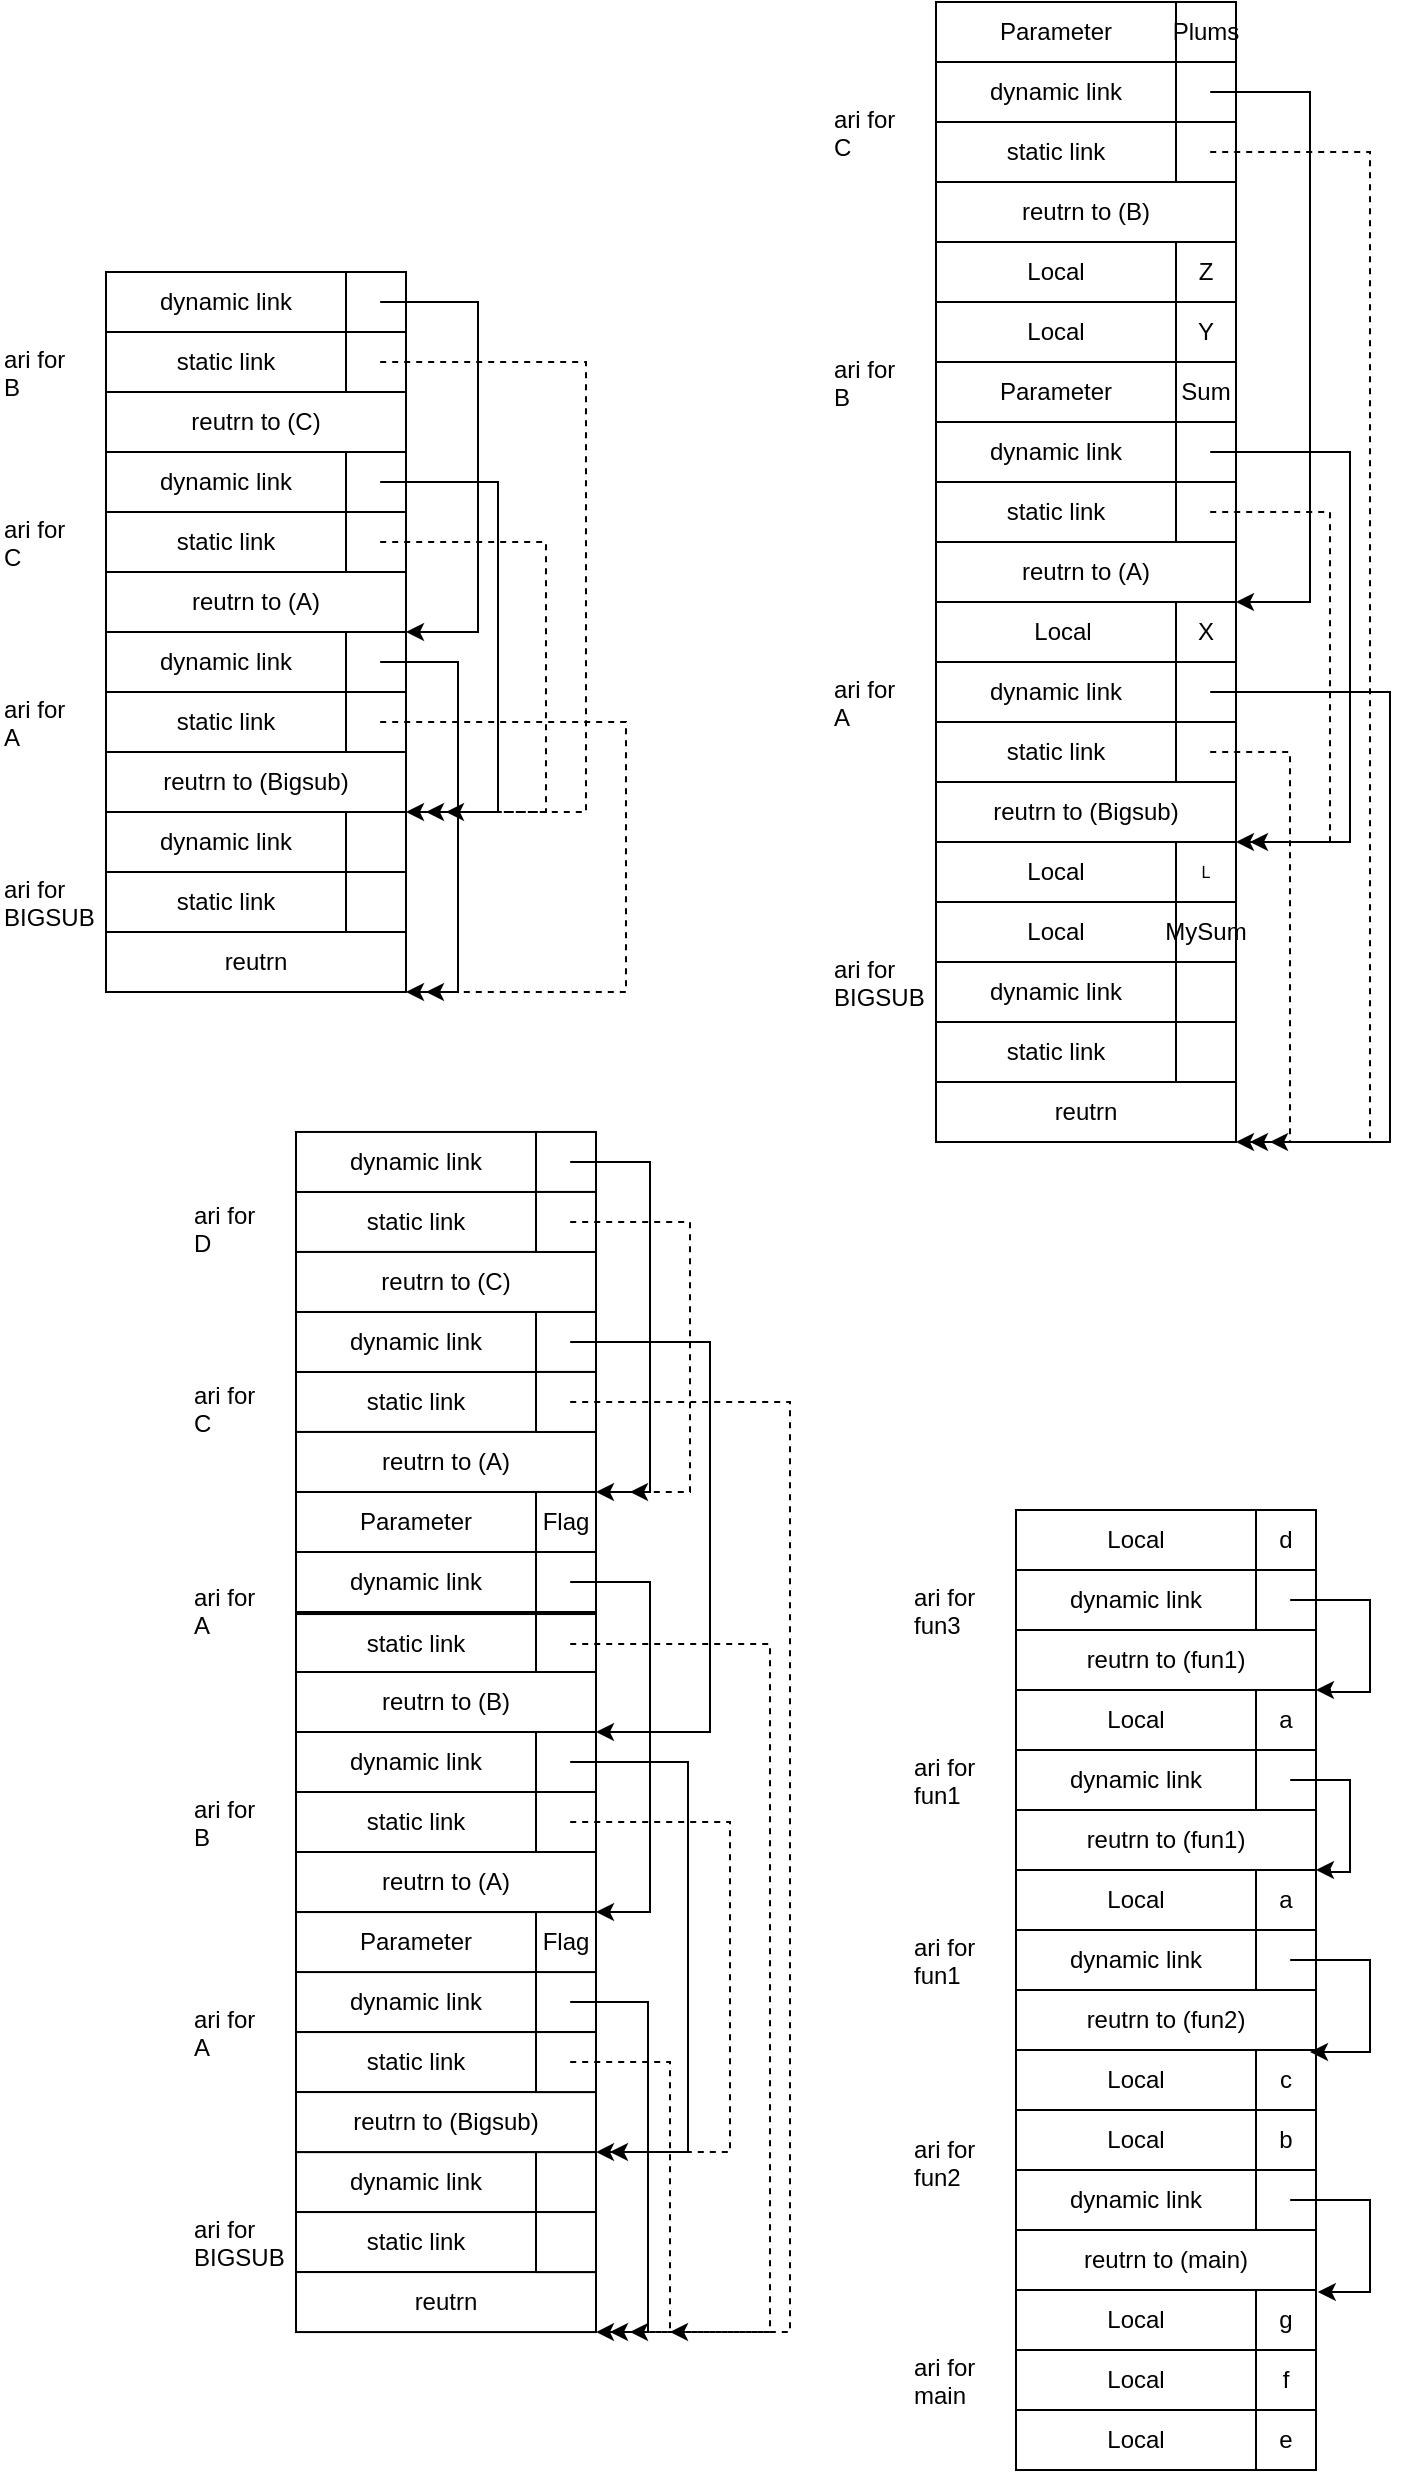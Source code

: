<mxfile version="17.5.0" type="github">
  <diagram id="eKfHsIOuFBO9F4PtvDiy" name="Page-1">
    <mxGraphModel dx="1141" dy="1847" grid="1" gridSize="10" guides="1" tooltips="1" connect="1" arrows="1" fold="1" page="1" pageScale="1" pageWidth="827" pageHeight="1169" math="0" shadow="0">
      <root>
        <mxCell id="0" />
        <mxCell id="1" parent="0" />
        <mxCell id="nQRCEj2XKWMkgmMzYywE-7" value="" style="rounded=0;whiteSpace=wrap;html=1;points=[[0,0,0,0,0],[0,0.23,0,0,0],[0,0.5,0,0,0],[0,0.77,0,0,0],[0,1,0,0,0],[0.27,0,0,0,0],[0.27,1,0,0,0],[0.5,0,0,0,0],[0.5,1,0,0,0],[0.57,0.5,0,0,0],[0.77,0,0,0,0],[0.77,1,0,0,0],[1,0,0,0,0],[1,0.27,0,0,0],[1,0.77,0,0,0],[1,1,0,0,0]];" parent="1" vertex="1">
          <mxGeometry x="613" y="265" width="30" height="30" as="geometry" />
        </mxCell>
        <mxCell id="bylUsNGu8Ya3y7Lyso6u-61" value="dynamic link" style="rounded=0;whiteSpace=wrap;html=1;" parent="1" vertex="1">
          <mxGeometry x="78" y="340" width="120" height="30" as="geometry" />
        </mxCell>
        <mxCell id="bylUsNGu8Ya3y7Lyso6u-62" value="static link" style="rounded=0;whiteSpace=wrap;html=1;" parent="1" vertex="1">
          <mxGeometry x="78" y="370" width="120" height="30" as="geometry" />
        </mxCell>
        <mxCell id="bylUsNGu8Ya3y7Lyso6u-63" value="reutrn" style="rounded=0;whiteSpace=wrap;html=1;" parent="1" vertex="1">
          <mxGeometry x="78" y="400" width="150" height="30" as="geometry" />
        </mxCell>
        <mxCell id="bylUsNGu8Ya3y7Lyso6u-50" value="" style="rounded=0;whiteSpace=wrap;html=1;points=[[0,0,0,0,0],[0,0.23,0,0,0],[0,0.5,0,0,0],[0,0.77,0,0,0],[0,1,0,0,0],[0.27,0,0,0,0],[0.27,1,0,0,0],[0.5,0,0,0,0],[0.5,1,0,0,0],[0.57,0.5,0,0,0],[0.77,0,0,0,0],[0.77,1,0,0,0],[1,0,0,0,0],[1,0.27,0,0,0],[1,0.77,0,0,0],[1,1,0,0,0]];" parent="1" vertex="1">
          <mxGeometry x="198" y="70" width="30" height="30" as="geometry" />
        </mxCell>
        <mxCell id="bylUsNGu8Ya3y7Lyso6u-29" value="" style="rounded=0;whiteSpace=wrap;html=1;points=[[0,0,0,0,0],[0,0.23,0,0,0],[0,0.5,0,0,0],[0,0.77,0,0,0],[0,1,0,0,0],[0.27,0,0,0,0],[0.27,1,0,0,0],[0.5,0,0,0,0],[0.5,1,0,0,0],[0.57,0.5,0,0,0],[0.77,0,0,0,0],[0.77,1,0,0,0],[1,0,0,0,0],[1,0.27,0,0,0],[1,0.77,0,0,0],[1,1,0,0,0]];" parent="1" vertex="1">
          <mxGeometry x="198" y="160" width="30" height="30" as="geometry" />
        </mxCell>
        <mxCell id="bylUsNGu8Ya3y7Lyso6u-20" value="" style="rounded=0;whiteSpace=wrap;html=1;points=[[0,0,0,0,0],[0,0.23,0,0,0],[0,0.5,0,0,0],[0,0.77,0,0,0],[0,1,0,0,0],[0.27,0,0,0,0],[0.27,1,0,0,0],[0.5,0,0,0,0],[0.5,1,0,0,0],[0.57,0.5,0,0,0],[0.77,0,0,0,0],[0.77,1,0,0,0],[1,0,0,0,0],[1,0.27,0,0,0],[1,0.77,0,0,0],[1,1,0,0,0]];" parent="1" vertex="1">
          <mxGeometry x="198" y="250" width="30" height="30" as="geometry" />
        </mxCell>
        <mxCell id="bylUsNGu8Ya3y7Lyso6u-23" value="" style="rounded=0;whiteSpace=wrap;html=1;points=[[0,0,0,0,0],[0,0.23,0,0,0],[0,0.5,0,0,0],[0,0.77,0,0,0],[0,1,0,0,0],[0.27,0,0,0,0],[0.27,1,0,0,0],[0.5,0,0,0,0],[0.5,1,0,0,0],[0.57,0.5,0,0,0],[0.77,0,0,0,0],[0.77,1,0,0,0],[1,0,0,0,0],[1,0.27,0,0,0],[1,0.77,0,0,0],[1,1,0,0,0]];fontStyle=1" parent="1" vertex="1">
          <mxGeometry x="198" y="340" width="30" height="30" as="geometry" />
        </mxCell>
        <mxCell id="bylUsNGu8Ya3y7Lyso6u-10" value="static link" style="rounded=0;whiteSpace=wrap;html=1;" parent="1" vertex="1">
          <mxGeometry x="78" y="280" width="120" height="30" as="geometry" />
        </mxCell>
        <mxCell id="bylUsNGu8Ya3y7Lyso6u-11" value="dynamic link" style="rounded=0;whiteSpace=wrap;html=1;" parent="1" vertex="1">
          <mxGeometry x="78" y="250" width="120" height="30" as="geometry" />
        </mxCell>
        <mxCell id="bylUsNGu8Ya3y7Lyso6u-12" value="reutrn to (Bigsub)" style="rounded=0;whiteSpace=wrap;html=1;" parent="1" vertex="1">
          <mxGeometry x="78" y="310" width="150" height="30" as="geometry" />
        </mxCell>
        <mxCell id="bylUsNGu8Ya3y7Lyso6u-19" value="" style="rounded=0;whiteSpace=wrap;html=1;points=[[0,0,0,0,0],[0,0.23,0,0,0],[0,0.5,0,0,0],[0,0.77,0,0,0],[0,1,0,0,0],[0.27,0,0,0,0],[0.27,1,0,0,0],[0.5,0,0,0,0],[0.5,1,0,0,0],[0.57,0.5,0,0,0],[0.77,0,0,0,0],[0.77,1,0,0,0],[1,0,0,0,0],[1,0.27,0,0,0],[1,0.77,0,0,0],[1,1,0,0,0]];" parent="1" vertex="1">
          <mxGeometry x="198" y="280" width="30" height="30" as="geometry" />
        </mxCell>
        <mxCell id="bylUsNGu8Ya3y7Lyso6u-58" style="edgeStyle=orthogonalEdgeStyle;rounded=0;orthogonalLoop=1;jettySize=auto;html=1;exitX=0.57;exitY=0.5;exitDx=0;exitDy=0;exitPerimeter=0;entryX=1;entryY=1;entryDx=0;entryDy=0;entryPerimeter=0;" parent="1" source="bylUsNGu8Ya3y7Lyso6u-20" edge="1">
          <mxGeometry relative="1" as="geometry">
            <mxPoint x="228" y="430" as="targetPoint" />
            <Array as="points">
              <mxPoint x="254" y="265" />
              <mxPoint x="254" y="430" />
            </Array>
          </mxGeometry>
        </mxCell>
        <mxCell id="bylUsNGu8Ya3y7Lyso6u-24" value="static link" style="rounded=0;whiteSpace=wrap;html=1;" parent="1" vertex="1">
          <mxGeometry x="78" y="190" width="120" height="30" as="geometry" />
        </mxCell>
        <mxCell id="bylUsNGu8Ya3y7Lyso6u-25" value="dynamic link" style="rounded=0;whiteSpace=wrap;html=1;" parent="1" vertex="1">
          <mxGeometry x="78" y="160" width="120" height="30" as="geometry" />
        </mxCell>
        <mxCell id="bylUsNGu8Ya3y7Lyso6u-26" value="reutrn to (A)" style="rounded=0;whiteSpace=wrap;html=1;" parent="1" vertex="1">
          <mxGeometry x="78" y="220" width="150" height="30" as="geometry" />
        </mxCell>
        <mxCell id="bylUsNGu8Ya3y7Lyso6u-28" value="" style="rounded=0;whiteSpace=wrap;html=1;points=[[0,0,0,0,0],[0,0.23,0,0,0],[0,0.5,0,0,0],[0,0.77,0,0,0],[0,1,0,0,0],[0.27,0,0,0,0],[0.27,1,0,0,0],[0.5,0,0,0,0],[0.5,1,0,0,0],[0.57,0.5,0,0,0],[0.77,0,0,0,0],[0.77,1,0,0,0],[1,0,0,0,0],[1,0.27,0,0,0],[1,0.77,0,0,0],[1,1,0,0,0]];" parent="1" vertex="1">
          <mxGeometry x="198" y="190" width="30" height="30" as="geometry" />
        </mxCell>
        <mxCell id="bylUsNGu8Ya3y7Lyso6u-54" style="edgeStyle=orthogonalEdgeStyle;rounded=0;orthogonalLoop=1;jettySize=auto;html=1;exitX=0.57;exitY=0.5;exitDx=0;exitDy=0;exitPerimeter=0;entryX=1;entryY=1;entryDx=0;entryDy=0;entryPerimeter=0;" parent="1" source="bylUsNGu8Ya3y7Lyso6u-29" edge="1">
          <mxGeometry relative="1" as="geometry">
            <Array as="points">
              <mxPoint x="274" y="175" />
              <mxPoint x="274" y="340" />
            </Array>
            <mxPoint x="228" y="340.0" as="targetPoint" />
          </mxGeometry>
        </mxCell>
        <mxCell id="bylUsNGu8Ya3y7Lyso6u-45" value="static link" style="rounded=0;whiteSpace=wrap;html=1;" parent="1" vertex="1">
          <mxGeometry x="78" y="100" width="120" height="30" as="geometry" />
        </mxCell>
        <mxCell id="bylUsNGu8Ya3y7Lyso6u-46" value="dynamic link" style="rounded=0;whiteSpace=wrap;html=1;" parent="1" vertex="1">
          <mxGeometry x="78" y="70" width="120" height="30" as="geometry" />
        </mxCell>
        <mxCell id="bylUsNGu8Ya3y7Lyso6u-47" value="reutrn to (C)" style="rounded=0;whiteSpace=wrap;html=1;" parent="1" vertex="1">
          <mxGeometry x="78" y="130" width="150" height="30" as="geometry" />
        </mxCell>
        <mxCell id="bylUsNGu8Ya3y7Lyso6u-48" value="" style="rounded=0;whiteSpace=wrap;html=1;points=[[0,0,0,0,0],[0,0.23,0,0,0],[0,0.5,0,0,0],[0,0.77,0,0,0],[0,1,0,0,0],[0.27,0,0,0,0],[0.27,1,0,0,0],[0.5,0,0,0,0],[0.5,1,0,0,0],[0.57,0.5,0,0,0],[0.77,0,0,0,0],[0.77,1,0,0,0],[1,0,0,0,0],[1,0.27,0,0,0],[1,0.77,0,0,0],[1,1,0,0,0]];" parent="1" vertex="1">
          <mxGeometry x="198" y="70" width="30" height="30" as="geometry" />
        </mxCell>
        <mxCell id="bylUsNGu8Ya3y7Lyso6u-49" value="" style="rounded=0;whiteSpace=wrap;html=1;points=[[0,0,0,0,0],[0,0.23,0,0,0],[0,0.5,0,0,0],[0,0.77,0,0,0],[0,1,0,0,0],[0.27,0,0,0,0],[0.27,1,0,0,0],[0.5,0,0,0,0],[0.5,1,0,0,0],[0.57,0.5,0,0,0],[0.77,0,0,0,0],[0.77,1,0,0,0],[1,0,0,0,0],[1,0.27,0,0,0],[1,0.77,0,0,0],[1,1,0,0,0]];" parent="1" vertex="1">
          <mxGeometry x="198" y="100" width="30" height="30" as="geometry" />
        </mxCell>
        <mxCell id="bylUsNGu8Ya3y7Lyso6u-64" value="" style="rounded=0;whiteSpace=wrap;html=1;points=[[0,0,0,0,0],[0,0.23,0,0,0],[0,0.5,0,0,0],[0,0.77,0,0,0],[0,1,0,0,0],[0.27,0,0,0,0],[0.27,1,0,0,0],[0.5,0,0,0,0],[0.5,1,0,0,0],[0.57,0.5,0,0,0],[0.77,0,0,0,0],[0.77,1,0,0,0],[1,0,0,0,0],[1,0.27,0,0,0],[1,0.77,0,0,0],[1,1,0,0,0]];fontStyle=1" parent="1" vertex="1">
          <mxGeometry x="198" y="370" width="30" height="30" as="geometry" />
        </mxCell>
        <mxCell id="bylUsNGu8Ya3y7Lyso6u-67" value="&lt;meta charset=&quot;utf-8&quot;&gt;ari for&#xa;BIGSUB" style="text;whiteSpace=wrap;html=1;" parent="1" vertex="1">
          <mxGeometry x="25" y="365" width="70" height="40" as="geometry" />
        </mxCell>
        <mxCell id="bylUsNGu8Ya3y7Lyso6u-68" value="ari for&lt;br&gt;A" style="text;whiteSpace=wrap;html=1;" parent="1" vertex="1">
          <mxGeometry x="25" y="275" width="70" height="40" as="geometry" />
        </mxCell>
        <mxCell id="bylUsNGu8Ya3y7Lyso6u-69" value="ari for&lt;br&gt;C" style="text;whiteSpace=wrap;html=1;" parent="1" vertex="1">
          <mxGeometry x="25" y="185" width="70" height="40" as="geometry" />
        </mxCell>
        <mxCell id="bylUsNGu8Ya3y7Lyso6u-70" value="ari for&lt;br&gt;B" style="text;whiteSpace=wrap;html=1;" parent="1" vertex="1">
          <mxGeometry x="25" y="100" width="70" height="40" as="geometry" />
        </mxCell>
        <mxCell id="nQRCEj2XKWMkgmMzYywE-1" value="dynamic link" style="rounded=0;whiteSpace=wrap;html=1;" parent="1" vertex="1">
          <mxGeometry x="493" y="415" width="120" height="30" as="geometry" />
        </mxCell>
        <mxCell id="nQRCEj2XKWMkgmMzYywE-2" value="static link" style="rounded=0;whiteSpace=wrap;html=1;" parent="1" vertex="1">
          <mxGeometry x="493" y="445" width="120" height="30" as="geometry" />
        </mxCell>
        <mxCell id="nQRCEj2XKWMkgmMzYywE-3" value="reutrn" style="rounded=0;whiteSpace=wrap;html=1;" parent="1" vertex="1">
          <mxGeometry x="493" y="475" width="150" height="30" as="geometry" />
        </mxCell>
        <mxCell id="nQRCEj2XKWMkgmMzYywE-8" value="" style="rounded=0;whiteSpace=wrap;html=1;points=[[0,0,0,0,0],[0,0.23,0,0,0],[0,0.5,0,0,0],[0,0.77,0,0,0],[0,1,0,0,0],[0.27,0,0,0,0],[0.27,1,0,0,0],[0.5,0,0,0,0],[0.5,1,0,0,0],[0.57,0.5,0,0,0],[0.77,0,0,0,0],[0.77,1,0,0,0],[1,0,0,0,0],[1,0.27,0,0,0],[1,0.77,0,0,0],[1,1,0,0,0]];fontStyle=1" parent="1" vertex="1">
          <mxGeometry x="613" y="415" width="30" height="30" as="geometry" />
        </mxCell>
        <mxCell id="nQRCEj2XKWMkgmMzYywE-9" value="static link" style="rounded=0;whiteSpace=wrap;html=1;" parent="1" vertex="1">
          <mxGeometry x="493" y="295" width="120" height="30" as="geometry" />
        </mxCell>
        <mxCell id="nQRCEj2XKWMkgmMzYywE-10" value="dynamic link" style="rounded=0;whiteSpace=wrap;html=1;" parent="1" vertex="1">
          <mxGeometry x="493" y="265" width="120" height="30" as="geometry" />
        </mxCell>
        <mxCell id="nQRCEj2XKWMkgmMzYywE-11" value="reutrn to (Bigsub)" style="rounded=0;whiteSpace=wrap;html=1;" parent="1" vertex="1">
          <mxGeometry x="493" y="325" width="150" height="30" as="geometry" />
        </mxCell>
        <mxCell id="nQRCEj2XKWMkgmMzYywE-13" value="" style="rounded=0;whiteSpace=wrap;html=1;points=[[0,0,0,0,0],[0,0.23,0,0,0],[0,0.5,0,0,0],[0,0.77,0,0,0],[0,1,0,0,0],[0.27,0,0,0,0],[0.27,1,0,0,0],[0.5,0,0,0,0],[0.5,1,0,0,0],[0.57,0.5,0,0,0],[0.77,0,0,0,0],[0.77,1,0,0,0],[1,0,0,0,0],[1,0.27,0,0,0],[1,0.77,0,0,0],[1,1,0,0,0]];" parent="1" vertex="1">
          <mxGeometry x="613" y="295" width="30" height="30" as="geometry" />
        </mxCell>
        <mxCell id="nQRCEj2XKWMkgmMzYywE-16" value="static link" style="rounded=0;whiteSpace=wrap;html=1;" parent="1" vertex="1">
          <mxGeometry x="493" y="175" width="120" height="30" as="geometry" />
        </mxCell>
        <mxCell id="nQRCEj2XKWMkgmMzYywE-17" value="dynamic link" style="rounded=0;whiteSpace=wrap;html=1;" parent="1" vertex="1">
          <mxGeometry x="493" y="145" width="120" height="30" as="geometry" />
        </mxCell>
        <mxCell id="nQRCEj2XKWMkgmMzYywE-18" value="reutrn to (A)" style="rounded=0;whiteSpace=wrap;html=1;" parent="1" vertex="1">
          <mxGeometry x="493" y="205" width="150" height="30" as="geometry" />
        </mxCell>
        <mxCell id="nQRCEj2XKWMkgmMzYywE-19" value="" style="rounded=0;whiteSpace=wrap;html=1;points=[[0,0,0,0,0],[0,0.23,0,0,0],[0,0.5,0,0,0],[0,0.77,0,0,0],[0,1,0,0,0],[0.27,0,0,0,0],[0.27,1,0,0,0],[0.5,0,0,0,0],[0.5,1,0,0,0],[0.57,0.5,0,0,0],[0.77,0,0,0,0],[0.77,1,0,0,0],[1,0,0,0,0],[1,0.27,0,0,0],[1,0.77,0,0,0],[1,1,0,0,0]];" parent="1" vertex="1">
          <mxGeometry x="613" y="145" width="30" height="30" as="geometry" />
        </mxCell>
        <mxCell id="nQRCEj2XKWMkgmMzYywE-20" value="" style="rounded=0;whiteSpace=wrap;html=1;points=[[0,0,0,0,0],[0,0.23,0,0,0],[0,0.5,0,0,0],[0,0.77,0,0,0],[0,1,0,0,0],[0.27,0,0,0,0],[0.27,1,0,0,0],[0.5,0,0,0,0],[0.5,1,0,0,0],[0.57,0.5,0,0,0],[0.77,0,0,0,0],[0.77,1,0,0,0],[1,0,0,0,0],[1,0.27,0,0,0],[1,0.77,0,0,0],[1,1,0,0,0]];" parent="1" vertex="1">
          <mxGeometry x="613" y="175" width="30" height="30" as="geometry" />
        </mxCell>
        <mxCell id="nQRCEj2XKWMkgmMzYywE-23" value="static link" style="rounded=0;whiteSpace=wrap;html=1;" parent="1" vertex="1">
          <mxGeometry x="493" y="-5" width="120" height="30" as="geometry" />
        </mxCell>
        <mxCell id="nQRCEj2XKWMkgmMzYywE-24" value="dynamic link" style="rounded=0;whiteSpace=wrap;html=1;" parent="1" vertex="1">
          <mxGeometry x="493" y="-35" width="120" height="30" as="geometry" />
        </mxCell>
        <mxCell id="nQRCEj2XKWMkgmMzYywE-25" value="reutrn to (B)" style="rounded=0;whiteSpace=wrap;html=1;" parent="1" vertex="1">
          <mxGeometry x="493" y="25" width="150" height="30" as="geometry" />
        </mxCell>
        <mxCell id="nQRCEj2XKWMkgmMzYywE-26" value="" style="rounded=0;whiteSpace=wrap;html=1;points=[[0,0,0,0,0],[0,0.23,0,0,0],[0,0.5,0,0,0],[0,0.77,0,0,0],[0,1,0,0,0],[0.27,0,0,0,0],[0.27,1,0,0,0],[0.5,0,0,0,0],[0.5,1,0,0,0],[0.57,0.5,0,0,0],[0.77,0,0,0,0],[0.77,1,0,0,0],[1,0,0,0,0],[1,0.27,0,0,0],[1,0.77,0,0,0],[1,1,0,0,0]];" parent="1" vertex="1">
          <mxGeometry x="613" y="-35" width="30" height="30" as="geometry" />
        </mxCell>
        <mxCell id="nQRCEj2XKWMkgmMzYywE-27" value="" style="rounded=0;whiteSpace=wrap;html=1;points=[[0,0,0,0,0],[0,0.23,0,0,0],[0,0.5,0,0,0],[0,0.77,0,0,0],[0,1,0,0,0],[0.27,0,0,0,0],[0.27,1,0,0,0],[0.5,0,0,0,0],[0.5,1,0,0,0],[0.57,0.5,0,0,0],[0.77,0,0,0,0],[0.77,1,0,0,0],[1,0,0,0,0],[1,0.27,0,0,0],[1,0.77,0,0,0],[1,1,0,0,0]];" parent="1" vertex="1">
          <mxGeometry x="613" y="-5" width="30" height="30" as="geometry" />
        </mxCell>
        <mxCell id="nQRCEj2XKWMkgmMzYywE-29" value="" style="rounded=0;whiteSpace=wrap;html=1;points=[[0,0,0,0,0],[0,0.23,0,0,0],[0,0.5,0,0,0],[0,0.77,0,0,0],[0,1,0,0,0],[0.27,0,0,0,0],[0.27,1,0,0,0],[0.5,0,0,0,0],[0.5,1,0,0,0],[0.57,0.5,0,0,0],[0.77,0,0,0,0],[0.77,1,0,0,0],[1,0,0,0,0],[1,0.27,0,0,0],[1,0.77,0,0,0],[1,1,0,0,0]];fontStyle=1" parent="1" vertex="1">
          <mxGeometry x="613" y="445" width="30" height="30" as="geometry" />
        </mxCell>
        <mxCell id="nQRCEj2XKWMkgmMzYywE-31" value="&lt;meta charset=&quot;utf-8&quot;&gt;ari for&#xa;BIGSUB" style="text;whiteSpace=wrap;html=1;" parent="1" vertex="1">
          <mxGeometry x="440" y="405" width="70" height="40" as="geometry" />
        </mxCell>
        <mxCell id="nQRCEj2XKWMkgmMzYywE-32" value="ari for&lt;br&gt;A" style="text;whiteSpace=wrap;html=1;" parent="1" vertex="1">
          <mxGeometry x="440" y="265" width="70" height="40" as="geometry" />
        </mxCell>
        <mxCell id="nQRCEj2XKWMkgmMzYywE-33" value="ari for&lt;br&gt;B" style="text;whiteSpace=wrap;html=1;" parent="1" vertex="1">
          <mxGeometry x="440" y="105" width="70" height="40" as="geometry" />
        </mxCell>
        <mxCell id="nQRCEj2XKWMkgmMzYywE-41" value="Local" style="rounded=0;whiteSpace=wrap;html=1;" parent="1" vertex="1">
          <mxGeometry x="493" y="235" width="127" height="30" as="geometry" />
        </mxCell>
        <mxCell id="nQRCEj2XKWMkgmMzYywE-42" value="X" style="rounded=0;whiteSpace=wrap;html=1;points=[[0,0,0,0,0],[0,0.23,0,0,0],[0,0.5,0,0,0],[0,0.77,0,0,0],[0,1,0,0,0],[0.27,0,0,0,0],[0.27,1,0,0,0],[0.5,0,0,0,0],[0.5,1,0,0,0],[0.57,0.5,0,0,0],[0.77,0,0,0,0],[0.77,1,0,0,0],[1,0,0,0,0],[1,0.27,0,0,0],[1,0.77,0,0,0],[1,1,0,0,0]];fontStyle=0" parent="1" vertex="1">
          <mxGeometry x="613" y="235" width="30" height="30" as="geometry" />
        </mxCell>
        <mxCell id="nQRCEj2XKWMkgmMzYywE-43" value="Parameter" style="rounded=0;whiteSpace=wrap;html=1;" parent="1" vertex="1">
          <mxGeometry x="493" y="115" width="120" height="30" as="geometry" />
        </mxCell>
        <mxCell id="nQRCEj2XKWMkgmMzYywE-44" value="Sum" style="rounded=0;whiteSpace=wrap;html=1;points=[[0,0,0,0,0],[0,0.23,0,0,0],[0,0.5,0,0,0],[0,0.77,0,0,0],[0,1,0,0,0],[0.27,0,0,0,0],[0.27,1,0,0,0],[0.5,0,0,0,0],[0.5,1,0,0,0],[0.57,0.5,0,0,0],[0.77,0,0,0,0],[0.77,1,0,0,0],[1,0,0,0,0],[1,0.27,0,0,0],[1,0.77,0,0,0],[1,1,0,0,0]];" parent="1" vertex="1">
          <mxGeometry x="613" y="115" width="30" height="30" as="geometry" />
        </mxCell>
        <mxCell id="nQRCEj2XKWMkgmMzYywE-45" value="Local" style="rounded=0;whiteSpace=wrap;html=1;" parent="1" vertex="1">
          <mxGeometry x="493" y="85" width="120" height="30" as="geometry" />
        </mxCell>
        <mxCell id="nQRCEj2XKWMkgmMzYywE-46" value="Y" style="rounded=0;whiteSpace=wrap;html=1;points=[[0,0,0,0,0],[0,0.23,0,0,0],[0,0.5,0,0,0],[0,0.77,0,0,0],[0,1,0,0,0],[0.27,0,0,0,0],[0.27,1,0,0,0],[0.5,0,0,0,0],[0.5,1,0,0,0],[0.57,0.5,0,0,0],[0.77,0,0,0,0],[0.77,1,0,0,0],[1,0,0,0,0],[1,0.27,0,0,0],[1,0.77,0,0,0],[1,1,0,0,0]];" parent="1" vertex="1">
          <mxGeometry x="613" y="85" width="30" height="30" as="geometry" />
        </mxCell>
        <mxCell id="nQRCEj2XKWMkgmMzYywE-47" value="Local" style="rounded=0;whiteSpace=wrap;html=1;" parent="1" vertex="1">
          <mxGeometry x="493" y="55" width="120" height="30" as="geometry" />
        </mxCell>
        <mxCell id="nQRCEj2XKWMkgmMzYywE-48" value="&lt;span style=&quot;white-space: pre&quot;&gt;Z&lt;/span&gt;" style="rounded=0;whiteSpace=wrap;html=1;points=[[0,0,0,0,0],[0,0.23,0,0,0],[0,0.5,0,0,0],[0,0.77,0,0,0],[0,1,0,0,0],[0.27,0,0,0,0],[0.27,1,0,0,0],[0.5,0,0,0,0],[0.5,1,0,0,0],[0.57,0.5,0,0,0],[0.77,0,0,0,0],[0.77,1,0,0,0],[1,0,0,0,0],[1,0.27,0,0,0],[1,0.77,0,0,0],[1,1,0,0,0]];" parent="1" vertex="1">
          <mxGeometry x="613" y="55" width="30" height="30" as="geometry" />
        </mxCell>
        <mxCell id="nQRCEj2XKWMkgmMzYywE-49" value="Local" style="rounded=0;whiteSpace=wrap;html=1;" parent="1" vertex="1">
          <mxGeometry x="493" y="355" width="120" height="30" as="geometry" />
        </mxCell>
        <mxCell id="nQRCEj2XKWMkgmMzYywE-50" value="L" style="rounded=0;whiteSpace=wrap;html=1;points=[[0,0,0,0,0],[0,0.23,0,0,0],[0,0.5,0,0,0],[0,0.77,0,0,0],[0,1,0,0,0],[0.27,0,0,0,0],[0.27,1,0,0,0],[0.5,0,0,0,0],[0.5,1,0,0,0],[0.57,0.5,0,0,0],[0.77,0,0,0,0],[0.77,1,0,0,0],[1,0,0,0,0],[1,0.27,0,0,0],[1,0.77,0,0,0],[1,1,0,0,0]];fontSize=8;" parent="1" vertex="1">
          <mxGeometry x="613" y="355" width="30" height="30" as="geometry" />
        </mxCell>
        <mxCell id="nQRCEj2XKWMkgmMzYywE-51" value="Local" style="rounded=0;whiteSpace=wrap;html=1;" parent="1" vertex="1">
          <mxGeometry x="493" y="385" width="120" height="30" as="geometry" />
        </mxCell>
        <mxCell id="nQRCEj2XKWMkgmMzYywE-52" value="MySum" style="rounded=0;whiteSpace=wrap;html=1;points=[[0,0,0,0,0],[0,0.23,0,0,0],[0,0.5,0,0,0],[0,0.77,0,0,0],[0,1,0,0,0],[0.27,0,0,0,0],[0.27,1,0,0,0],[0.5,0,0,0,0],[0.5,1,0,0,0],[0.57,0.5,0,0,0],[0.77,0,0,0,0],[0.77,1,0,0,0],[1,0,0,0,0],[1,0.27,0,0,0],[1,0.77,0,0,0],[1,1,0,0,0]];" parent="1" vertex="1">
          <mxGeometry x="613" y="385" width="30" height="30" as="geometry" />
        </mxCell>
        <mxCell id="nQRCEj2XKWMkgmMzYywE-53" value="Parameter" style="rounded=0;whiteSpace=wrap;html=1;" parent="1" vertex="1">
          <mxGeometry x="493" y="-65" width="120" height="30" as="geometry" />
        </mxCell>
        <mxCell id="nQRCEj2XKWMkgmMzYywE-54" value="Plums" style="rounded=0;whiteSpace=wrap;html=1;points=[[0,0,0,0,0],[0,0.23,0,0,0],[0,0.5,0,0,0],[0,0.77,0,0,0],[0,1,0,0,0],[0.27,0,0,0,0],[0.27,1,0,0,0],[0.5,0,0,0,0],[0.5,1,0,0,0],[0.57,0.5,0,0,0],[0.77,0,0,0,0],[0.77,1,0,0,0],[1,0,0,0,0],[1,0.27,0,0,0],[1,0.77,0,0,0],[1,1,0,0,0]];" parent="1" vertex="1">
          <mxGeometry x="613" y="-65" width="30" height="30" as="geometry" />
        </mxCell>
        <mxCell id="nQRCEj2XKWMkgmMzYywE-55" value="ari for&lt;br&gt;C" style="text;whiteSpace=wrap;html=1;" parent="1" vertex="1">
          <mxGeometry x="440" y="-20" width="70" height="40" as="geometry" />
        </mxCell>
        <mxCell id="nQRCEj2XKWMkgmMzYywE-57" style="edgeStyle=orthogonalEdgeStyle;rounded=0;orthogonalLoop=1;jettySize=auto;html=1;exitX=0.57;exitY=0.5;exitDx=0;exitDy=0;exitPerimeter=0;fontSize=8;entryX=1;entryY=0;entryDx=0;entryDy=0;entryPerimeter=0;" parent="1" source="nQRCEj2XKWMkgmMzYywE-19" target="nQRCEj2XKWMkgmMzYywE-50" edge="1">
          <mxGeometry relative="1" as="geometry">
            <mxPoint x="650.0" y="360" as="targetPoint" />
            <Array as="points">
              <mxPoint x="700" y="160" />
              <mxPoint x="700" y="355" />
            </Array>
          </mxGeometry>
        </mxCell>
        <mxCell id="nQRCEj2XKWMkgmMzYywE-56" style="edgeStyle=orthogonalEdgeStyle;rounded=0;orthogonalLoop=1;jettySize=auto;html=1;exitX=0.57;exitY=0.5;exitDx=0;exitDy=0;exitPerimeter=0;entryX=1;entryY=1;entryDx=0;entryDy=0;entryPerimeter=0;fontSize=8;" parent="1" source="nQRCEj2XKWMkgmMzYywE-7" edge="1">
          <mxGeometry relative="1" as="geometry">
            <mxPoint x="643" y="505" as="targetPoint" />
            <Array as="points">
              <mxPoint x="720" y="280" />
              <mxPoint x="720" y="505" />
            </Array>
          </mxGeometry>
        </mxCell>
        <mxCell id="nQRCEj2XKWMkgmMzYywE-59" style="edgeStyle=orthogonalEdgeStyle;rounded=0;orthogonalLoop=1;jettySize=auto;html=1;exitX=0.57;exitY=0.5;exitDx=0;exitDy=0;exitPerimeter=0;entryX=1;entryY=1;entryDx=0;entryDy=0;entryPerimeter=0;fontSize=8;" parent="1" source="nQRCEj2XKWMkgmMzYywE-26" edge="1">
          <mxGeometry relative="1" as="geometry">
            <mxPoint x="643" y="235" as="targetPoint" />
            <Array as="points">
              <mxPoint x="680" y="-20" />
              <mxPoint x="680" y="235" />
            </Array>
          </mxGeometry>
        </mxCell>
        <mxCell id="nQRCEj2XKWMkgmMzYywE-129" value="dynamic link" style="rounded=0;whiteSpace=wrap;html=1;" parent="1" vertex="1">
          <mxGeometry x="173" y="1010.03" width="120" height="30" as="geometry" />
        </mxCell>
        <mxCell id="nQRCEj2XKWMkgmMzYywE-130" value="static link" style="rounded=0;whiteSpace=wrap;html=1;" parent="1" vertex="1">
          <mxGeometry x="173" y="1040.03" width="120" height="30" as="geometry" />
        </mxCell>
        <mxCell id="nQRCEj2XKWMkgmMzYywE-131" value="reutrn" style="rounded=0;whiteSpace=wrap;html=1;" parent="1" vertex="1">
          <mxGeometry x="173" y="1070.03" width="150" height="30" as="geometry" />
        </mxCell>
        <mxCell id="nQRCEj2XKWMkgmMzYywE-132" value="" style="rounded=0;whiteSpace=wrap;html=1;points=[[0,0,0,0,0],[0,0.23,0,0,0],[0,0.5,0,0,0],[0,0.77,0,0,0],[0,1,0,0,0],[0.27,0,0,0,0],[0.27,1,0,0,0],[0.5,0,0,0,0],[0.5,1,0,0,0],[0.57,0.5,0,0,0],[0.77,0,0,0,0],[0.77,1,0,0,0],[1,0,0,0,0],[1,0.27,0,0,0],[1,0.77,0,0,0],[1,1,0,0,0]];" parent="1" vertex="1">
          <mxGeometry x="293" y="589.98" width="30" height="30" as="geometry" />
        </mxCell>
        <mxCell id="nQRCEj2XKWMkgmMzYywE-134" value="" style="rounded=0;whiteSpace=wrap;html=1;points=[[0,0,0,0,0],[0,0.23,0,0,0],[0,0.5,0,0,0],[0,0.77,0,0,0],[0,1,0,0,0],[0.27,0,0,0,0],[0.27,1,0,0,0],[0.5,0,0,0,0],[0.5,1,0,0,0],[0.57,0.5,0,0,0],[0.77,0,0,0,0],[0.77,1,0,0,0],[1,0,0,0,0],[1,0.27,0,0,0],[1,0.77,0,0,0],[1,1,0,0,0]];" parent="1" vertex="1">
          <mxGeometry x="293" y="800" width="30" height="30" as="geometry" />
        </mxCell>
        <mxCell id="nQRCEj2XKWMkgmMzYywE-135" value="" style="rounded=0;whiteSpace=wrap;html=1;points=[[0,0,0,0,0],[0,0.23,0,0,0],[0,0.5,0,0,0],[0,0.77,0,0,0],[0,1,0,0,0],[0.27,0,0,0,0],[0.27,1,0,0,0],[0.5,0,0,0,0],[0.5,1,0,0,0],[0.57,0.5,0,0,0],[0.77,0,0,0,0],[0.77,1,0,0,0],[1,0,0,0,0],[1,0.27,0,0,0],[1,0.77,0,0,0],[1,1,0,0,0]];" parent="1" vertex="1">
          <mxGeometry x="293" y="920" width="30" height="30" as="geometry" />
        </mxCell>
        <mxCell id="nQRCEj2XKWMkgmMzYywE-136" value="" style="rounded=0;whiteSpace=wrap;html=1;points=[[0,0,0,0,0],[0,0.23,0,0,0],[0,0.5,0,0,0],[0,0.77,0,0,0],[0,1,0,0,0],[0.27,0,0,0,0],[0.27,1,0,0,0],[0.5,0,0,0,0],[0.5,1,0,0,0],[0.57,0.5,0,0,0],[0.77,0,0,0,0],[0.77,1,0,0,0],[1,0,0,0,0],[1,0.27,0,0,0],[1,0.77,0,0,0],[1,1,0,0,0]];fontStyle=1" parent="1" vertex="1">
          <mxGeometry x="293" y="1010.03" width="30" height="30" as="geometry" />
        </mxCell>
        <mxCell id="nQRCEj2XKWMkgmMzYywE-137" value="static link" style="rounded=0;whiteSpace=wrap;html=1;" parent="1" vertex="1">
          <mxGeometry x="173" y="950.03" width="120" height="30" as="geometry" />
        </mxCell>
        <mxCell id="nQRCEj2XKWMkgmMzYywE-138" value="dynamic link" style="rounded=0;whiteSpace=wrap;html=1;" parent="1" vertex="1">
          <mxGeometry x="173" y="920" width="120" height="30" as="geometry" />
        </mxCell>
        <mxCell id="nQRCEj2XKWMkgmMzYywE-139" value="reutrn to (Bigsub)" style="rounded=0;whiteSpace=wrap;html=1;" parent="1" vertex="1">
          <mxGeometry x="173" y="980.03" width="150" height="30" as="geometry" />
        </mxCell>
        <mxCell id="nQRCEj2XKWMkgmMzYywE-141" value="" style="rounded=0;whiteSpace=wrap;html=1;points=[[0,0,0,0,0],[0,0.23,0,0,0],[0,0.5,0,0,0],[0,0.77,0,0,0],[0,1,0,0,0],[0.27,0,0,0,0],[0.27,1,0,0,0],[0.5,0,0,0,0],[0.5,1,0,0,0],[0.57,0.5,0,0,0],[0.77,0,0,0,0],[0.77,1,0,0,0],[1,0,0,0,0],[1,0.27,0,0,0],[1,0.77,0,0,0],[1,1,0,0,0]];" parent="1" vertex="1">
          <mxGeometry x="293" y="950.03" width="30" height="30" as="geometry" />
        </mxCell>
        <mxCell id="nQRCEj2XKWMkgmMzYywE-142" style="edgeStyle=orthogonalEdgeStyle;rounded=0;orthogonalLoop=1;jettySize=auto;html=1;exitX=0.57;exitY=0.5;exitDx=0;exitDy=0;exitPerimeter=0;entryX=1;entryY=1;entryDx=0;entryDy=0;entryPerimeter=0;" parent="1" source="nQRCEj2XKWMkgmMzYywE-135" edge="1">
          <mxGeometry relative="1" as="geometry">
            <mxPoint x="323.0" y="1100.03" as="targetPoint" />
            <Array as="points">
              <mxPoint x="349" y="935" />
              <mxPoint x="349" y="1100" />
            </Array>
          </mxGeometry>
        </mxCell>
        <mxCell id="nQRCEj2XKWMkgmMzYywE-144" value="static link" style="rounded=0;whiteSpace=wrap;html=1;" parent="1" vertex="1">
          <mxGeometry x="173" y="741.02" width="120" height="30" as="geometry" />
        </mxCell>
        <mxCell id="nQRCEj2XKWMkgmMzYywE-145" value="dynamic link" style="rounded=0;whiteSpace=wrap;html=1;" parent="1" vertex="1">
          <mxGeometry x="173" y="800" width="120" height="30" as="geometry" />
        </mxCell>
        <mxCell id="nQRCEj2XKWMkgmMzYywE-146" value="reutrn to (A)" style="rounded=0;whiteSpace=wrap;html=1;" parent="1" vertex="1">
          <mxGeometry x="173" y="860" width="150" height="30" as="geometry" />
        </mxCell>
        <mxCell id="nQRCEj2XKWMkgmMzYywE-148" value="" style="rounded=0;whiteSpace=wrap;html=1;points=[[0,0,0,0,0],[0,0.23,0,0,0],[0,0.5,0,0,0],[0,0.77,0,0,0],[0,1,0,0,0],[0.27,0,0,0,0],[0.27,1,0,0,0],[0.5,0,0,0,0],[0.5,1,0,0,0],[0.57,0.5,0,0,0],[0.77,0,0,0,0],[0.77,1,0,0,0],[1,0,0,0,0],[1,0.27,0,0,0],[1,0.77,0,0,0],[1,1,0,0,0]];" parent="1" vertex="1">
          <mxGeometry x="293" y="741.02" width="30" height="30" as="geometry" />
        </mxCell>
        <mxCell id="nQRCEj2XKWMkgmMzYywE-151" value="static link" style="rounded=0;whiteSpace=wrap;html=1;" parent="1" vertex="1">
          <mxGeometry x="173" y="619.98" width="120" height="30" as="geometry" />
        </mxCell>
        <mxCell id="nQRCEj2XKWMkgmMzYywE-152" value="dynamic link" style="rounded=0;whiteSpace=wrap;html=1;" parent="1" vertex="1">
          <mxGeometry x="173" y="589.98" width="120" height="30" as="geometry" />
        </mxCell>
        <mxCell id="nQRCEj2XKWMkgmMzYywE-153" value="reutrn to (A)" style="rounded=0;whiteSpace=wrap;html=1;" parent="1" vertex="1">
          <mxGeometry x="173" y="649.98" width="150" height="30" as="geometry" />
        </mxCell>
        <mxCell id="nQRCEj2XKWMkgmMzYywE-154" value="" style="rounded=0;whiteSpace=wrap;html=1;points=[[0,0,0,0,0],[0,0.23,0,0,0],[0,0.5,0,0,0],[0,0.77,0,0,0],[0,1,0,0,0],[0.27,0,0,0,0],[0.27,1,0,0,0],[0.5,0,0,0,0],[0.5,1,0,0,0],[0.57,0.5,0,0,0],[0.77,0,0,0,0],[0.77,1,0,0,0],[1,0,0,0,0],[1,0.27,0,0,0],[1,0.77,0,0,0],[1,1,0,0,0]];" parent="1" vertex="1">
          <mxGeometry x="293" y="619.98" width="30" height="30" as="geometry" />
        </mxCell>
        <mxCell id="nQRCEj2XKWMkgmMzYywE-157" value="" style="rounded=0;whiteSpace=wrap;html=1;points=[[0,0,0,0,0],[0,0.23,0,0,0],[0,0.5,0,0,0],[0,0.77,0,0,0],[0,1,0,0,0],[0.27,0,0,0,0],[0.27,1,0,0,0],[0.5,0,0,0,0],[0.5,1,0,0,0],[0.57,0.5,0,0,0],[0.77,0,0,0,0],[0.77,1,0,0,0],[1,0,0,0,0],[1,0.27,0,0,0],[1,0.77,0,0,0],[1,1,0,0,0]];fontStyle=1" parent="1" vertex="1">
          <mxGeometry x="293" y="1040.03" width="30" height="30" as="geometry" />
        </mxCell>
        <mxCell id="nQRCEj2XKWMkgmMzYywE-159" value="&lt;meta charset=&quot;utf-8&quot;&gt;ari for&#xa;BIGSUB" style="text;whiteSpace=wrap;html=1;" parent="1" vertex="1">
          <mxGeometry x="120" y="1035.03" width="70" height="40" as="geometry" />
        </mxCell>
        <mxCell id="nQRCEj2XKWMkgmMzYywE-160" value="ari for&lt;br&gt;A" style="text;whiteSpace=wrap;html=1;" parent="1" vertex="1">
          <mxGeometry x="120" y="930" width="70" height="40" as="geometry" />
        </mxCell>
        <mxCell id="nQRCEj2XKWMkgmMzYywE-161" value="ari for&lt;br&gt;B" style="text;whiteSpace=wrap;html=1;" parent="1" vertex="1">
          <mxGeometry x="120" y="825" width="70" height="40" as="geometry" />
        </mxCell>
        <mxCell id="nQRCEj2XKWMkgmMzYywE-162" value="ari for&lt;br&gt;C" style="text;whiteSpace=wrap;html=1;" parent="1" vertex="1">
          <mxGeometry x="120" y="617.98" width="70" height="40" as="geometry" />
        </mxCell>
        <mxCell id="nQRCEj2XKWMkgmMzYywE-163" value="Parameter" style="rounded=0;whiteSpace=wrap;html=1;" parent="1" vertex="1">
          <mxGeometry x="173" y="890.03" width="120" height="30" as="geometry" />
        </mxCell>
        <mxCell id="nQRCEj2XKWMkgmMzYywE-164" value="&lt;span style=&quot;font-weight: 400&quot;&gt;Flag&lt;/span&gt;" style="rounded=0;whiteSpace=wrap;html=1;points=[[0,0,0,0,0],[0,0.23,0,0,0],[0,0.5,0,0,0],[0,0.77,0,0,0],[0,1,0,0,0],[0.27,0,0,0,0],[0.27,1,0,0,0],[0.5,0,0,0,0],[0.5,1,0,0,0],[0.57,0.5,0,0,0],[0.77,0,0,0,0],[0.77,1,0,0,0],[1,0,0,0,0],[1,0.27,0,0,0],[1,0.77,0,0,0],[1,1,0,0,0]];fontStyle=1" parent="1" vertex="1">
          <mxGeometry x="293" y="890.03" width="30" height="30" as="geometry" />
        </mxCell>
        <mxCell id="nQRCEj2XKWMkgmMzYywE-165" value="" style="rounded=0;whiteSpace=wrap;html=1;points=[[0,0,0,0,0],[0,0.23,0,0,0],[0,0.5,0,0,0],[0,0.77,0,0,0],[0,1,0,0,0],[0.27,0,0,0,0],[0.27,1,0,0,0],[0.5,0,0,0,0],[0.5,1,0,0,0],[0.57,0.5,0,0,0],[0.77,0,0,0,0],[0.77,1,0,0,0],[1,0,0,0,0],[1,0.27,0,0,0],[1,0.77,0,0,0],[1,1,0,0,0]];" parent="1" vertex="1">
          <mxGeometry x="293" y="499.98" width="30" height="30" as="geometry" />
        </mxCell>
        <mxCell id="nQRCEj2XKWMkgmMzYywE-166" value="static link" style="rounded=0;whiteSpace=wrap;html=1;" parent="1" vertex="1">
          <mxGeometry x="173" y="529.98" width="120" height="30" as="geometry" />
        </mxCell>
        <mxCell id="nQRCEj2XKWMkgmMzYywE-167" value="dynamic link" style="rounded=0;whiteSpace=wrap;html=1;" parent="1" vertex="1">
          <mxGeometry x="173" y="499.98" width="120" height="30" as="geometry" />
        </mxCell>
        <mxCell id="nQRCEj2XKWMkgmMzYywE-168" value="reutrn to (C)" style="rounded=0;whiteSpace=wrap;html=1;" parent="1" vertex="1">
          <mxGeometry x="173" y="559.98" width="150" height="30" as="geometry" />
        </mxCell>
        <mxCell id="nQRCEj2XKWMkgmMzYywE-170" value="" style="rounded=0;whiteSpace=wrap;html=1;points=[[0,0,0,0,0],[0,0.23,0,0,0],[0,0.5,0,0,0],[0,0.77,0,0,0],[0,1,0,0,0],[0.27,0,0,0,0],[0.27,1,0,0,0],[0.5,0,0,0,0],[0.5,1,0,0,0],[0.57,0.5,0,0,0],[0.77,0,0,0,0],[0.77,1,0,0,0],[1,0,0,0,0],[1,0.27,0,0,0],[1,0.77,0,0,0],[1,1,0,0,0]];" parent="1" vertex="1">
          <mxGeometry x="293" y="529.98" width="30" height="30" as="geometry" />
        </mxCell>
        <mxCell id="nQRCEj2XKWMkgmMzYywE-172" value="ari for&lt;br&gt;D" style="text;whiteSpace=wrap;html=1;" parent="1" vertex="1">
          <mxGeometry x="120" y="527.98" width="70" height="40" as="geometry" />
        </mxCell>
        <mxCell id="nQRCEj2XKWMkgmMzYywE-177" value="reutrn to (B)" style="rounded=0;whiteSpace=wrap;html=1;" parent="1" vertex="1">
          <mxGeometry x="173" y="770" width="150" height="30" as="geometry" />
        </mxCell>
        <mxCell id="nQRCEj2XKWMkgmMzYywE-178" value="dynamic link" style="rounded=0;whiteSpace=wrap;html=1;" parent="1" vertex="1">
          <mxGeometry x="173" y="710" width="120" height="30" as="geometry" />
        </mxCell>
        <mxCell id="nQRCEj2XKWMkgmMzYywE-179" value="" style="rounded=0;whiteSpace=wrap;html=1;points=[[0,0,0,0,0],[0,0.23,0,0,0],[0,0.5,0,0,0],[0,0.77,0,0,0],[0,1,0,0,0],[0.27,0,0,0,0],[0.27,1,0,0,0],[0.5,0,0,0,0],[0.5,1,0,0,0],[0.57,0.5,0,0,0],[0.77,0,0,0,0],[0.77,1,0,0,0],[1,0,0,0,0],[1,0.27,0,0,0],[1,0.77,0,0,0],[1,1,0,0,0]];" parent="1" vertex="1">
          <mxGeometry x="293" y="710" width="30" height="30" as="geometry" />
        </mxCell>
        <mxCell id="nQRCEj2XKWMkgmMzYywE-181" value="" style="rounded=0;whiteSpace=wrap;html=1;points=[[0,0,0,0,0],[0,0.23,0,0,0],[0,0.5,0,0,0],[0,0.77,0,0,0],[0,1,0,0,0],[0.27,0,0,0,0],[0.27,1,0,0,0],[0.5,0,0,0,0],[0.5,1,0,0,0],[0.57,0.5,0,0,0],[0.77,0,0,0,0],[0.77,1,0,0,0],[1,0,0,0,0],[1,0.27,0,0,0],[1,0.77,0,0,0],[1,1,0,0,0]];" parent="1" vertex="1">
          <mxGeometry x="293" y="830" width="30" height="30" as="geometry" />
        </mxCell>
        <mxCell id="nQRCEj2XKWMkgmMzYywE-182" value="static link" style="rounded=0;whiteSpace=wrap;html=1;" parent="1" vertex="1">
          <mxGeometry x="173" y="830" width="120" height="30" as="geometry" />
        </mxCell>
        <mxCell id="nQRCEj2XKWMkgmMzYywE-183" value="ari for&lt;br&gt;A" style="text;whiteSpace=wrap;html=1;" parent="1" vertex="1">
          <mxGeometry x="120" y="719.03" width="70" height="40" as="geometry" />
        </mxCell>
        <mxCell id="nQRCEj2XKWMkgmMzYywE-133" style="edgeStyle=orthogonalEdgeStyle;rounded=0;orthogonalLoop=1;jettySize=auto;html=1;exitX=0.57;exitY=0.5;exitDx=0;exitDy=0;exitPerimeter=0;" parent="1" source="nQRCEj2XKWMkgmMzYywE-132" edge="1">
          <mxGeometry relative="1" as="geometry">
            <Array as="points">
              <mxPoint x="380" y="605" />
              <mxPoint x="380" y="800" />
              <mxPoint x="323" y="800" />
            </Array>
            <mxPoint x="323" y="800" as="targetPoint" />
          </mxGeometry>
        </mxCell>
        <mxCell id="nQRCEj2XKWMkgmMzYywE-184" style="edgeStyle=orthogonalEdgeStyle;rounded=0;orthogonalLoop=1;jettySize=auto;html=1;exitX=0.57;exitY=0.5;exitDx=0;exitDy=0;exitPerimeter=0;entryX=1;entryY=1;entryDx=0;entryDy=0;entryPerimeter=0;fontSize=8;" parent="1" source="nQRCEj2XKWMkgmMzYywE-179" edge="1">
          <mxGeometry relative="1" as="geometry">
            <mxPoint x="323.0" y="890" as="targetPoint" />
            <Array as="points">
              <mxPoint x="350" y="725" />
              <mxPoint x="350" y="890" />
            </Array>
          </mxGeometry>
        </mxCell>
        <mxCell id="nQRCEj2XKWMkgmMzYywE-185" value="Local" style="rounded=0;whiteSpace=wrap;html=1;" parent="1" vertex="1">
          <mxGeometry x="533" y="1079" width="120" height="30" as="geometry" />
        </mxCell>
        <mxCell id="nQRCEj2XKWMkgmMzYywE-186" value="Local" style="rounded=0;whiteSpace=wrap;html=1;" parent="1" vertex="1">
          <mxGeometry x="533" y="1109" width="120" height="30" as="geometry" />
        </mxCell>
        <mxCell id="nQRCEj2XKWMkgmMzYywE-187" value="Local" style="rounded=0;whiteSpace=wrap;html=1;" parent="1" vertex="1">
          <mxGeometry x="533" y="1139" width="120" height="30" as="geometry" />
        </mxCell>
        <mxCell id="nQRCEj2XKWMkgmMzYywE-188" value="" style="rounded=0;whiteSpace=wrap;html=1;points=[[0,0,0,0,0],[0,0.23,0,0,0],[0,0.5,0,0,0],[0,0.77,0,0,0],[0,1,0,0,0],[0.27,0,0,0,0],[0.27,1,0,0,0],[0.5,0,0,0,0],[0.5,1,0,0,0],[0.57,0.5,0,0,0],[0.77,0,0,0,0],[0.77,1,0,0,0],[1,0,0,0,0],[1,0.27,0,0,0],[1,0.77,0,0,0],[1,1,0,0,0]];" parent="1" vertex="1">
          <mxGeometry x="653" y="809" width="30" height="30" as="geometry" />
        </mxCell>
        <mxCell id="nQRCEj2XKWMkgmMzYywE-189" value="" style="rounded=0;whiteSpace=wrap;html=1;points=[[0,0,0,0,0],[0,0.23,0,0,0],[0,0.5,0,0,0],[0,0.77,0,0,0],[0,1,0,0,0],[0.27,0,0,0,0],[0.27,1,0,0,0],[0.5,0,0,0,0],[0.5,1,0,0,0],[0.57,0.5,0,0,0],[0.77,0,0,0,0],[0.77,1,0,0,0],[1,0,0,0,0],[1,0.27,0,0,0],[1,0.77,0,0,0],[1,1,0,0,0]];" parent="1" vertex="1">
          <mxGeometry x="653" y="899" width="30" height="30" as="geometry" />
        </mxCell>
        <mxCell id="nQRCEj2XKWMkgmMzYywE-190" value="" style="rounded=0;whiteSpace=wrap;html=1;points=[[0,0,0,0,0],[0,0.23,0,0,0],[0,0.5,0,0,0],[0,0.77,0,0,0],[0,1,0,0,0],[0.27,0,0,0,0],[0.27,1,0,0,0],[0.5,0,0,0,0],[0.5,1,0,0,0],[0.57,0.5,0,0,0],[0.77,0,0,0,0],[0.77,1,0,0,0],[1,0,0,0,0],[1,0.27,0,0,0],[1,0.77,0,0,0],[1,1,0,0,0]];" parent="1" vertex="1">
          <mxGeometry x="653" y="1019" width="30" height="30" as="geometry" />
        </mxCell>
        <mxCell id="nQRCEj2XKWMkgmMzYywE-191" value="g" style="rounded=0;whiteSpace=wrap;html=1;points=[[0,0,0,0,0],[0,0.23,0,0,0],[0,0.5,0,0,0],[0,0.77,0,0,0],[0,1,0,0,0],[0.27,0,0,0,0],[0.27,1,0,0,0],[0.5,0,0,0,0],[0.5,1,0,0,0],[0.57,0.5,0,0,0],[0.77,0,0,0,0],[0.77,1,0,0,0],[1,0,0,0,0],[1,0.27,0,0,0],[1,0.77,0,0,0],[1,1,0,0,0]];fontStyle=0" parent="1" vertex="1">
          <mxGeometry x="653" y="1079" width="30" height="30" as="geometry" />
        </mxCell>
        <mxCell id="nQRCEj2XKWMkgmMzYywE-193" value="dynamic link" style="rounded=0;whiteSpace=wrap;html=1;" parent="1" vertex="1">
          <mxGeometry x="533" y="1019" width="120" height="30" as="geometry" />
        </mxCell>
        <mxCell id="nQRCEj2XKWMkgmMzYywE-194" value="reutrn to (main)" style="rounded=0;whiteSpace=wrap;html=1;" parent="1" vertex="1">
          <mxGeometry x="533" y="1049" width="150" height="30" as="geometry" />
        </mxCell>
        <mxCell id="nQRCEj2XKWMkgmMzYywE-200" value="dynamic link" style="rounded=0;whiteSpace=wrap;html=1;" parent="1" vertex="1">
          <mxGeometry x="533" y="899" width="120" height="30" as="geometry" />
        </mxCell>
        <mxCell id="nQRCEj2XKWMkgmMzYywE-201" value="reutrn to (fun2)" style="rounded=0;whiteSpace=wrap;html=1;" parent="1" vertex="1">
          <mxGeometry x="533" y="929" width="150" height="30" as="geometry" />
        </mxCell>
        <mxCell id="nQRCEj2XKWMkgmMzYywE-206" value="dynamic link" style="rounded=0;whiteSpace=wrap;html=1;" parent="1" vertex="1">
          <mxGeometry x="533" y="809" width="120" height="30" as="geometry" />
        </mxCell>
        <mxCell id="nQRCEj2XKWMkgmMzYywE-207" value="reutrn to (fun1)" style="rounded=0;whiteSpace=wrap;html=1;" parent="1" vertex="1">
          <mxGeometry x="533" y="839" width="150" height="30" as="geometry" />
        </mxCell>
        <mxCell id="nQRCEj2XKWMkgmMzYywE-211" value="f" style="rounded=0;whiteSpace=wrap;html=1;points=[[0,0,0,0,0],[0,0.23,0,0,0],[0,0.5,0,0,0],[0,0.77,0,0,0],[0,1,0,0,0],[0.27,0,0,0,0],[0.27,1,0,0,0],[0.5,0,0,0,0],[0.5,1,0,0,0],[0.57,0.5,0,0,0],[0.77,0,0,0,0],[0.77,1,0,0,0],[1,0,0,0,0],[1,0.27,0,0,0],[1,0.77,0,0,0],[1,1,0,0,0]];fontStyle=0" parent="1" vertex="1">
          <mxGeometry x="653" y="1109" width="30" height="30" as="geometry" />
        </mxCell>
        <mxCell id="nQRCEj2XKWMkgmMzYywE-212" value="e" style="rounded=0;whiteSpace=wrap;html=1;points=[[0,0,0,0,0],[0,0.23,0,0,0],[0,0.5,0,0,0],[0,0.77,0,0,0],[0,1,0,0,0],[0.27,0,0,0,0],[0.27,1,0,0,0],[0.5,0,0,0,0],[0.5,1,0,0,0],[0.57,0.5,0,0,0],[0.77,0,0,0,0],[0.77,1,0,0,0],[1,0,0,0,0],[1,0.27,0,0,0],[1,0.77,0,0,0],[1,1,0,0,0]];fontStyle=0" parent="1" vertex="1">
          <mxGeometry x="653" y="1139" width="30" height="30" as="geometry" />
        </mxCell>
        <mxCell id="nQRCEj2XKWMkgmMzYywE-213" value="ari for&lt;br&gt;main" style="text;whiteSpace=wrap;html=1;" parent="1" vertex="1">
          <mxGeometry x="480" y="1104" width="70" height="40" as="geometry" />
        </mxCell>
        <mxCell id="nQRCEj2XKWMkgmMzYywE-214" value="ari for&lt;br&gt;fun2" style="text;whiteSpace=wrap;html=1;" parent="1" vertex="1">
          <mxGeometry x="480" y="995.03" width="70" height="40" as="geometry" />
        </mxCell>
        <mxCell id="nQRCEj2XKWMkgmMzYywE-215" value="ari for&lt;br&gt;fun1" style="text;whiteSpace=wrap;html=1;" parent="1" vertex="1">
          <mxGeometry x="480" y="894" width="70" height="40" as="geometry" />
        </mxCell>
        <mxCell id="nQRCEj2XKWMkgmMzYywE-216" value="ari for&lt;br&gt;fun1" style="text;whiteSpace=wrap;html=1;" parent="1" vertex="1">
          <mxGeometry x="480" y="804" width="70" height="40" as="geometry" />
        </mxCell>
        <mxCell id="nQRCEj2XKWMkgmMzYywE-217" value="" style="rounded=0;whiteSpace=wrap;html=1;points=[[0,0,0,0,0],[0,0.23,0,0,0],[0,0.5,0,0,0],[0,0.77,0,0,0],[0,1,0,0,0],[0.27,0,0,0,0],[0.27,1,0,0,0],[0.5,0,0,0,0],[0.5,1,0,0,0],[0.57,0.5,0,0,0],[0.77,0,0,0,0],[0.77,1,0,0,0],[1,0,0,0,0],[1,0.27,0,0,0],[1,0.77,0,0,0],[1,1,0,0,0]];" parent="1" vertex="1">
          <mxGeometry x="653" y="719" width="30" height="30" as="geometry" />
        </mxCell>
        <mxCell id="nQRCEj2XKWMkgmMzYywE-219" value="dynamic link" style="rounded=0;whiteSpace=wrap;html=1;" parent="1" vertex="1">
          <mxGeometry x="533" y="719" width="120" height="30" as="geometry" />
        </mxCell>
        <mxCell id="nQRCEj2XKWMkgmMzYywE-220" value="reutrn to (fun1)" style="rounded=0;whiteSpace=wrap;html=1;" parent="1" vertex="1">
          <mxGeometry x="533" y="749" width="150" height="30" as="geometry" />
        </mxCell>
        <mxCell id="nQRCEj2XKWMkgmMzYywE-225" value="ari for&lt;br&gt;fun3" style="text;whiteSpace=wrap;html=1;" parent="1" vertex="1">
          <mxGeometry x="480" y="719.03" width="70" height="40" as="geometry" />
        </mxCell>
        <mxCell id="nQRCEj2XKWMkgmMzYywE-252" value="c" style="rounded=0;whiteSpace=wrap;html=1;points=[[0,0,0,0,0],[0,0.23,0,0,0],[0,0.5,0,0,0],[0,0.77,0,0,0],[0,1,0,0,0],[0.27,0,0,0,0],[0.27,1,0,0,0],[0.5,0,0,0,0],[0.5,1,0,0,0],[0.57,0.5,0,0,0],[0.77,0,0,0,0],[0.77,1,0,0,0],[1,0,0,0,0],[1,0.27,0,0,0],[1,0.77,0,0,0],[1,1,0,0,0]];" parent="1" vertex="1">
          <mxGeometry x="653" y="959" width="30" height="30" as="geometry" />
        </mxCell>
        <mxCell id="nQRCEj2XKWMkgmMzYywE-253" value="Local" style="rounded=0;whiteSpace=wrap;html=1;" parent="1" vertex="1">
          <mxGeometry x="533" y="959" width="120" height="30" as="geometry" />
        </mxCell>
        <mxCell id="nQRCEj2XKWMkgmMzYywE-254" value="Local" style="rounded=0;whiteSpace=wrap;html=1;" parent="1" vertex="1">
          <mxGeometry x="533" y="989" width="120" height="30" as="geometry" />
        </mxCell>
        <mxCell id="nQRCEj2XKWMkgmMzYywE-255" value="b" style="rounded=0;whiteSpace=wrap;html=1;points=[[0,0,0,0,0],[0,0.23,0,0,0],[0,0.5,0,0,0],[0,0.77,0,0,0],[0,1,0,0,0],[0.27,0,0,0,0],[0.27,1,0,0,0],[0.5,0,0,0,0],[0.5,1,0,0,0],[0.57,0.5,0,0,0],[0.77,0,0,0,0],[0.77,1,0,0,0],[1,0,0,0,0],[1,0.27,0,0,0],[1,0.77,0,0,0],[1,1,0,0,0]];fontStyle=0" parent="1" vertex="1">
          <mxGeometry x="653" y="989" width="30" height="30" as="geometry" />
        </mxCell>
        <mxCell id="nQRCEj2XKWMkgmMzYywE-261" value="Local" style="rounded=0;whiteSpace=wrap;html=1;" parent="1" vertex="1">
          <mxGeometry x="533" y="869" width="120" height="30" as="geometry" />
        </mxCell>
        <mxCell id="nQRCEj2XKWMkgmMzYywE-262" value="" style="rounded=0;whiteSpace=wrap;html=1;points=[[0,0,0,0,0],[0,0.23,0,0,0],[0,0.5,0,0,0],[0,0.77,0,0,0],[0,1,0,0,0],[0.27,0,0,0,0],[0.27,1,0,0,0],[0.5,0,0,0,0],[0.5,1,0,0,0],[0.57,0.5,0,0,0],[0.77,0,0,0,0],[0.77,1,0,0,0],[1,0,0,0,0],[1,0.27,0,0,0],[1,0.77,0,0,0],[1,1,0,0,0]];" parent="1" vertex="1">
          <mxGeometry x="653" y="869" width="30" height="30" as="geometry" />
        </mxCell>
        <mxCell id="nQRCEj2XKWMkgmMzYywE-263" value="a" style="rounded=0;whiteSpace=wrap;html=1;points=[[0,0,0,0,0],[0,0.23,0,0,0],[0,0.5,0,0,0],[0,0.77,0,0,0],[0,1,0,0,0],[0.27,0,0,0,0],[0.27,1,0,0,0],[0.5,0,0,0,0],[0.5,1,0,0,0],[0.57,0.5,0,0,0],[0.77,0,0,0,0],[0.77,1,0,0,0],[1,0,0,0,0],[1,0.27,0,0,0],[1,0.77,0,0,0],[1,1,0,0,0]];" parent="1" vertex="1">
          <mxGeometry x="653" y="869" width="30" height="30" as="geometry" />
        </mxCell>
        <mxCell id="nQRCEj2XKWMkgmMzYywE-264" value="Local" style="rounded=0;whiteSpace=wrap;html=1;" parent="1" vertex="1">
          <mxGeometry x="533" y="779" width="120" height="30" as="geometry" />
        </mxCell>
        <mxCell id="nQRCEj2XKWMkgmMzYywE-265" value="" style="rounded=0;whiteSpace=wrap;html=1;points=[[0,0,0,0,0],[0,0.23,0,0,0],[0,0.5,0,0,0],[0,0.77,0,0,0],[0,1,0,0,0],[0.27,0,0,0,0],[0.27,1,0,0,0],[0.5,0,0,0,0],[0.5,1,0,0,0],[0.57,0.5,0,0,0],[0.77,0,0,0,0],[0.77,1,0,0,0],[1,0,0,0,0],[1,0.27,0,0,0],[1,0.77,0,0,0],[1,1,0,0,0]];" parent="1" vertex="1">
          <mxGeometry x="653" y="779" width="30" height="30" as="geometry" />
        </mxCell>
        <mxCell id="nQRCEj2XKWMkgmMzYywE-266" value="a" style="rounded=0;whiteSpace=wrap;html=1;points=[[0,0,0,0,0],[0,0.23,0,0,0],[0,0.5,0,0,0],[0,0.77,0,0,0],[0,1,0,0,0],[0.27,0,0,0,0],[0.27,1,0,0,0],[0.5,0,0,0,0],[0.5,1,0,0,0],[0.57,0.5,0,0,0],[0.77,0,0,0,0],[0.77,1,0,0,0],[1,0,0,0,0],[1,0.27,0,0,0],[1,0.77,0,0,0],[1,1,0,0,0]];" parent="1" vertex="1">
          <mxGeometry x="653" y="779" width="30" height="30" as="geometry" />
        </mxCell>
        <mxCell id="nQRCEj2XKWMkgmMzYywE-269" value="Local" style="rounded=0;whiteSpace=wrap;html=1;" parent="1" vertex="1">
          <mxGeometry x="533" y="689" width="120" height="30" as="geometry" />
        </mxCell>
        <mxCell id="nQRCEj2XKWMkgmMzYywE-270" value="" style="rounded=0;whiteSpace=wrap;html=1;points=[[0,0,0,0,0],[0,0.23,0,0,0],[0,0.5,0,0,0],[0,0.77,0,0,0],[0,1,0,0,0],[0.27,0,0,0,0],[0.27,1,0,0,0],[0.5,0,0,0,0],[0.5,1,0,0,0],[0.57,0.5,0,0,0],[0.77,0,0,0,0],[0.77,1,0,0,0],[1,0,0,0,0],[1,0.27,0,0,0],[1,0.77,0,0,0],[1,1,0,0,0]];" parent="1" vertex="1">
          <mxGeometry x="653" y="689" width="30" height="30" as="geometry" />
        </mxCell>
        <mxCell id="nQRCEj2XKWMkgmMzYywE-271" value="d" style="rounded=0;whiteSpace=wrap;html=1;points=[[0,0,0,0,0],[0,0.23,0,0,0],[0,0.5,0,0,0],[0,0.77,0,0,0],[0,1,0,0,0],[0.27,0,0,0,0],[0.27,1,0,0,0],[0.5,0,0,0,0],[0.5,1,0,0,0],[0.57,0.5,0,0,0],[0.77,0,0,0,0],[0.77,1,0,0,0],[1,0,0,0,0],[1,0.27,0,0,0],[1,0.77,0,0,0],[1,1,0,0,0]];" parent="1" vertex="1">
          <mxGeometry x="653" y="689" width="30" height="30" as="geometry" />
        </mxCell>
        <mxCell id="nQRCEj2XKWMkgmMzYywE-274" value="Parameter" style="rounded=0;whiteSpace=wrap;html=1;" parent="1" vertex="1">
          <mxGeometry x="173" y="680" width="120" height="30" as="geometry" />
        </mxCell>
        <mxCell id="nQRCEj2XKWMkgmMzYywE-275" value="&lt;span style=&quot;font-weight: normal&quot;&gt;Flag&lt;/span&gt;" style="rounded=0;whiteSpace=wrap;html=1;points=[[0,0,0,0,0],[0,0.23,0,0,0],[0,0.5,0,0,0],[0,0.77,0,0,0],[0,1,0,0,0],[0.27,0,0,0,0],[0.27,1,0,0,0],[0.5,0,0,0,0],[0.5,1,0,0,0],[0.57,0.5,0,0,0],[0.77,0,0,0,0],[0.77,1,0,0,0],[1,0,0,0,0],[1,0.27,0,0,0],[1,0.77,0,0,0],[1,1,0,0,0]];fontStyle=1" parent="1" vertex="1">
          <mxGeometry x="293" y="680" width="30" height="30" as="geometry" />
        </mxCell>
        <mxCell id="nQRCEj2XKWMkgmMzYywE-283" style="edgeStyle=orthogonalEdgeStyle;rounded=0;orthogonalLoop=1;jettySize=auto;html=1;exitX=0.57;exitY=0.5;exitDx=0;exitDy=0;exitPerimeter=0;fontSize=8;dashed=1;" parent="1" source="bylUsNGu8Ya3y7Lyso6u-28" edge="1">
          <mxGeometry relative="1" as="geometry">
            <mxPoint x="238" y="340" as="targetPoint" />
            <Array as="points">
              <mxPoint x="298" y="205" />
              <mxPoint x="298" y="340" />
            </Array>
          </mxGeometry>
        </mxCell>
        <mxCell id="nQRCEj2XKWMkgmMzYywE-284" style="edgeStyle=orthogonalEdgeStyle;rounded=0;orthogonalLoop=1;jettySize=auto;html=1;exitX=0.57;exitY=0.5;exitDx=0;exitDy=0;exitPerimeter=0;dashed=1;fontSize=8;" parent="1" source="bylUsNGu8Ya3y7Lyso6u-49" edge="1">
          <mxGeometry relative="1" as="geometry">
            <mxPoint x="248" y="340.0" as="targetPoint" />
            <Array as="points">
              <mxPoint x="318" y="115" />
              <mxPoint x="318" y="340" />
            </Array>
          </mxGeometry>
        </mxCell>
        <mxCell id="nQRCEj2XKWMkgmMzYywE-285" style="edgeStyle=orthogonalEdgeStyle;rounded=0;orthogonalLoop=1;jettySize=auto;html=1;exitX=0.57;exitY=0.5;exitDx=0;exitDy=0;exitPerimeter=0;dashed=1;fontSize=8;" parent="1" source="bylUsNGu8Ya3y7Lyso6u-19" edge="1">
          <mxGeometry relative="1" as="geometry">
            <mxPoint x="238" y="430" as="targetPoint" />
            <Array as="points">
              <mxPoint x="338" y="295" />
              <mxPoint x="338" y="430" />
            </Array>
          </mxGeometry>
        </mxCell>
        <mxCell id="nQRCEj2XKWMkgmMzYywE-286" style="edgeStyle=orthogonalEdgeStyle;rounded=0;orthogonalLoop=1;jettySize=auto;html=1;exitX=0.57;exitY=0.5;exitDx=0;exitDy=0;exitPerimeter=0;dashed=1;fontSize=8;" parent="1" source="nQRCEj2XKWMkgmMzYywE-13" edge="1">
          <mxGeometry relative="1" as="geometry">
            <mxPoint x="650" y="505" as="targetPoint" />
            <mxPoint x="643.0" y="275.0" as="sourcePoint" />
            <Array as="points">
              <mxPoint x="670" y="310" />
              <mxPoint x="670" y="505" />
            </Array>
          </mxGeometry>
        </mxCell>
        <mxCell id="nQRCEj2XKWMkgmMzYywE-287" style="edgeStyle=orthogonalEdgeStyle;rounded=0;orthogonalLoop=1;jettySize=auto;html=1;exitX=0.57;exitY=0.5;exitDx=0;exitDy=0;exitPerimeter=0;dashed=1;fontSize=8;" parent="1" source="nQRCEj2XKWMkgmMzYywE-20" edge="1">
          <mxGeometry relative="1" as="geometry">
            <mxPoint x="650" y="355" as="targetPoint" />
            <Array as="points">
              <mxPoint x="690" y="190" />
              <mxPoint x="690" y="355" />
            </Array>
          </mxGeometry>
        </mxCell>
        <mxCell id="nQRCEj2XKWMkgmMzYywE-288" style="edgeStyle=orthogonalEdgeStyle;rounded=0;orthogonalLoop=1;jettySize=auto;html=1;exitX=0.57;exitY=0.5;exitDx=0;exitDy=0;exitPerimeter=0;dashed=1;fontSize=8;" parent="1" source="nQRCEj2XKWMkgmMzYywE-27" edge="1">
          <mxGeometry relative="1" as="geometry">
            <mxPoint x="660" y="505" as="targetPoint" />
            <Array as="points">
              <mxPoint x="710" y="10" />
              <mxPoint x="710" y="505" />
            </Array>
          </mxGeometry>
        </mxCell>
        <mxCell id="nQRCEj2XKWMkgmMzYywE-289" style="edgeStyle=orthogonalEdgeStyle;rounded=0;orthogonalLoop=1;jettySize=auto;html=1;exitX=0.57;exitY=0.5;exitDx=0;exitDy=0;exitPerimeter=0;dashed=1;fontSize=8;" parent="1" source="nQRCEj2XKWMkgmMzYywE-141" edge="1">
          <mxGeometry relative="1" as="geometry">
            <mxPoint x="330" y="1100" as="targetPoint" />
            <Array as="points">
              <mxPoint x="360" y="965" />
              <mxPoint x="360" y="1100" />
            </Array>
          </mxGeometry>
        </mxCell>
        <mxCell id="nQRCEj2XKWMkgmMzYywE-291" style="edgeStyle=orthogonalEdgeStyle;rounded=0;orthogonalLoop=1;jettySize=auto;html=1;exitX=0.57;exitY=0.5;exitDx=0;exitDy=0;exitPerimeter=0;dashed=1;fontSize=8;" parent="1" source="nQRCEj2XKWMkgmMzYywE-181" edge="1">
          <mxGeometry relative="1" as="geometry">
            <mxPoint x="330" y="1010" as="targetPoint" />
            <Array as="points">
              <mxPoint x="390" y="845" />
              <mxPoint x="390" y="1010" />
            </Array>
          </mxGeometry>
        </mxCell>
        <mxCell id="nQRCEj2XKWMkgmMzYywE-292" style="edgeStyle=orthogonalEdgeStyle;rounded=0;orthogonalLoop=1;jettySize=auto;html=1;exitX=0.57;exitY=0.5;exitDx=0;exitDy=0;exitPerimeter=0;dashed=1;fontSize=8;" parent="1" source="nQRCEj2XKWMkgmMzYywE-148" edge="1">
          <mxGeometry relative="1" as="geometry">
            <mxPoint x="340" y="1100" as="targetPoint" />
            <Array as="points">
              <mxPoint x="410" y="756" />
              <mxPoint x="410" y="1100" />
            </Array>
          </mxGeometry>
        </mxCell>
        <mxCell id="nQRCEj2XKWMkgmMzYywE-294" style="edgeStyle=orthogonalEdgeStyle;rounded=0;orthogonalLoop=1;jettySize=auto;html=1;exitX=0.57;exitY=0.5;exitDx=0;exitDy=0;exitPerimeter=0;entryX=1;entryY=0;entryDx=0;entryDy=0;entryPerimeter=0;fontSize=8;" parent="1" source="nQRCEj2XKWMkgmMzYywE-165" target="nQRCEj2XKWMkgmMzYywE-275" edge="1">
          <mxGeometry relative="1" as="geometry">
            <Array as="points">
              <mxPoint x="350" y="515" />
              <mxPoint x="350" y="680" />
            </Array>
          </mxGeometry>
        </mxCell>
        <mxCell id="nQRCEj2XKWMkgmMzYywE-295" style="edgeStyle=orthogonalEdgeStyle;rounded=0;orthogonalLoop=1;jettySize=auto;html=1;exitX=0.57;exitY=0.5;exitDx=0;exitDy=0;exitPerimeter=0;fontSize=8;dashed=1;" parent="1" source="nQRCEj2XKWMkgmMzYywE-170" edge="1">
          <mxGeometry relative="1" as="geometry">
            <mxPoint x="340" y="680" as="targetPoint" />
            <Array as="points">
              <mxPoint x="370" y="545" />
              <mxPoint x="370" y="680" />
            </Array>
          </mxGeometry>
        </mxCell>
        <mxCell id="nQRCEj2XKWMkgmMzYywE-297" style="edgeStyle=orthogonalEdgeStyle;rounded=0;orthogonalLoop=1;jettySize=auto;html=1;exitX=0.57;exitY=0.5;exitDx=0;exitDy=0;exitPerimeter=0;dashed=1;fontSize=8;" parent="1" source="nQRCEj2XKWMkgmMzYywE-154" edge="1">
          <mxGeometry relative="1" as="geometry">
            <mxPoint x="360" y="1100" as="targetPoint" />
            <Array as="points">
              <mxPoint x="420" y="635" />
              <mxPoint x="420" y="1100" />
            </Array>
          </mxGeometry>
        </mxCell>
        <mxCell id="nQRCEj2XKWMkgmMzYywE-298" style="edgeStyle=orthogonalEdgeStyle;rounded=0;orthogonalLoop=1;jettySize=auto;html=1;exitX=0.57;exitY=0.5;exitDx=0;exitDy=0;exitPerimeter=0;fontSize=8;entryX=1.03;entryY=0.014;entryDx=0;entryDy=0;entryPerimeter=0;" parent="1" source="nQRCEj2XKWMkgmMzYywE-190" target="nQRCEj2XKWMkgmMzYywE-191" edge="1">
          <mxGeometry relative="1" as="geometry">
            <mxPoint x="690" y="1080" as="targetPoint" />
            <Array as="points">
              <mxPoint x="710" y="1034" />
              <mxPoint x="710" y="1080" />
              <mxPoint x="684" y="1080" />
            </Array>
          </mxGeometry>
        </mxCell>
        <mxCell id="nQRCEj2XKWMkgmMzYywE-299" style="edgeStyle=orthogonalEdgeStyle;rounded=0;orthogonalLoop=1;jettySize=auto;html=1;exitX=0.57;exitY=0.5;exitDx=0;exitDy=0;exitPerimeter=0;fontSize=8;" parent="1" source="nQRCEj2XKWMkgmMzYywE-189" edge="1">
          <mxGeometry relative="1" as="geometry">
            <mxPoint x="680" y="960" as="targetPoint" />
            <Array as="points">
              <mxPoint x="710" y="914" />
              <mxPoint x="710" y="960" />
            </Array>
          </mxGeometry>
        </mxCell>
        <mxCell id="nQRCEj2XKWMkgmMzYywE-301" style="edgeStyle=orthogonalEdgeStyle;rounded=0;orthogonalLoop=1;jettySize=auto;html=1;exitX=0.57;exitY=0.5;exitDx=0;exitDy=0;exitPerimeter=0;entryX=1;entryY=0;entryDx=0;entryDy=0;entryPerimeter=0;fontSize=8;" parent="1" source="nQRCEj2XKWMkgmMzYywE-188" target="nQRCEj2XKWMkgmMzYywE-263" edge="1">
          <mxGeometry relative="1" as="geometry">
            <Array as="points">
              <mxPoint x="700" y="824" />
              <mxPoint x="700" y="870" />
              <mxPoint x="690" y="870" />
              <mxPoint x="690" y="869" />
            </Array>
          </mxGeometry>
        </mxCell>
        <mxCell id="nQRCEj2XKWMkgmMzYywE-303" style="edgeStyle=orthogonalEdgeStyle;rounded=0;orthogonalLoop=1;jettySize=auto;html=1;exitX=0.57;exitY=0.5;exitDx=0;exitDy=0;exitPerimeter=0;entryX=1;entryY=0;entryDx=0;entryDy=0;entryPerimeter=0;fontSize=8;" parent="1" source="nQRCEj2XKWMkgmMzYywE-217" target="nQRCEj2XKWMkgmMzYywE-266" edge="1">
          <mxGeometry relative="1" as="geometry">
            <Array as="points">
              <mxPoint x="710" y="734" />
              <mxPoint x="710" y="780" />
              <mxPoint x="690" y="780" />
              <mxPoint x="690" y="779" />
            </Array>
          </mxGeometry>
        </mxCell>
        <mxCell id="bylUsNGu8Ya3y7Lyso6u-60" style="edgeStyle=orthogonalEdgeStyle;rounded=0;orthogonalLoop=1;jettySize=auto;html=1;exitX=0.57;exitY=0.5;exitDx=0;exitDy=0;exitPerimeter=0;" parent="1" source="bylUsNGu8Ya3y7Lyso6u-50" edge="1">
          <mxGeometry relative="1" as="geometry">
            <Array as="points">
              <mxPoint x="264" y="85" />
              <mxPoint x="264" y="250" />
              <mxPoint x="228" y="250" />
            </Array>
            <mxPoint x="228" y="250" as="targetPoint" />
          </mxGeometry>
        </mxCell>
        <mxCell id="nQRCEj2XKWMkgmMzYywE-149" style="edgeStyle=orthogonalEdgeStyle;rounded=0;orthogonalLoop=1;jettySize=auto;html=1;exitX=0.57;exitY=0.5;exitDx=0;exitDy=0;exitPerimeter=0;entryX=1;entryY=1;entryDx=0;entryDy=0;entryPerimeter=0;" parent="1" source="nQRCEj2XKWMkgmMzYywE-134" edge="1">
          <mxGeometry relative="1" as="geometry">
            <Array as="points">
              <mxPoint x="369" y="815" />
              <mxPoint x="369" y="1010" />
            </Array>
            <mxPoint x="323.0" y="1010.03" as="targetPoint" />
          </mxGeometry>
        </mxCell>
      </root>
    </mxGraphModel>
  </diagram>
</mxfile>
